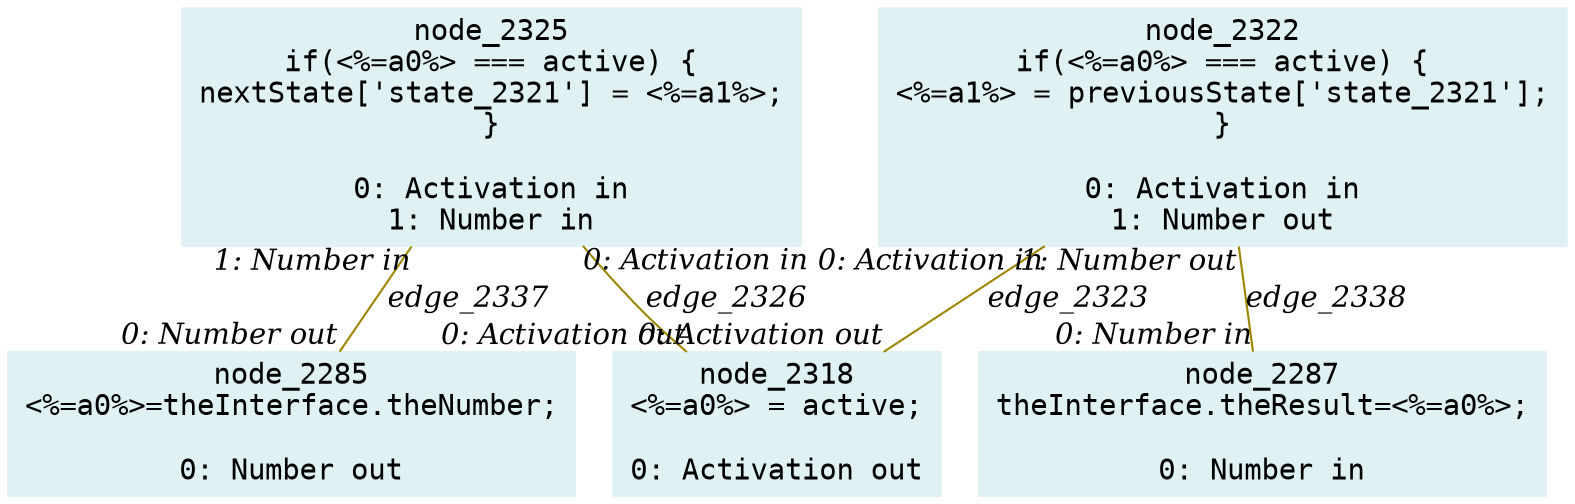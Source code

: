 digraph g{node_2285 [shape="box", style="filled", color="#dff1f2", fontname="Courier", label="node_2285
<%=a0%>=theInterface.theNumber;

0: Number out" ]
node_2287 [shape="box", style="filled", color="#dff1f2", fontname="Courier", label="node_2287
theInterface.theResult=<%=a0%>;

0: Number in" ]
node_2318 [shape="box", style="filled", color="#dff1f2", fontname="Courier", label="node_2318
<%=a0%> = active;

0: Activation out" ]
node_2322 [shape="box", style="filled", color="#dff1f2", fontname="Courier", label="node_2322
if(<%=a0%> === active) {
<%=a1%> = previousState['state_2321'];
}

0: Activation in
1: Number out" ]
node_2325 [shape="box", style="filled", color="#dff1f2", fontname="Courier", label="node_2325
if(<%=a0%> === active) {
nextState['state_2321'] = <%=a1%>;
}

0: Activation in
1: Number in" ]
node_2322 -> node_2318 [dir=none, arrowHead=none, fontname="Times-Italic", arrowsize=1, color="#9d8400", label="edge_2323",  headlabel="0: Activation out", taillabel="0: Activation in" ]
node_2325 -> node_2318 [dir=none, arrowHead=none, fontname="Times-Italic", arrowsize=1, color="#9d8400", label="edge_2326",  headlabel="0: Activation out", taillabel="0: Activation in" ]
node_2325 -> node_2285 [dir=none, arrowHead=none, fontname="Times-Italic", arrowsize=1, color="#9d8400", label="edge_2337",  headlabel="0: Number out", taillabel="1: Number in" ]
node_2322 -> node_2287 [dir=none, arrowHead=none, fontname="Times-Italic", arrowsize=1, color="#9d8400", label="edge_2338",  headlabel="0: Number in", taillabel="1: Number out" ]
}